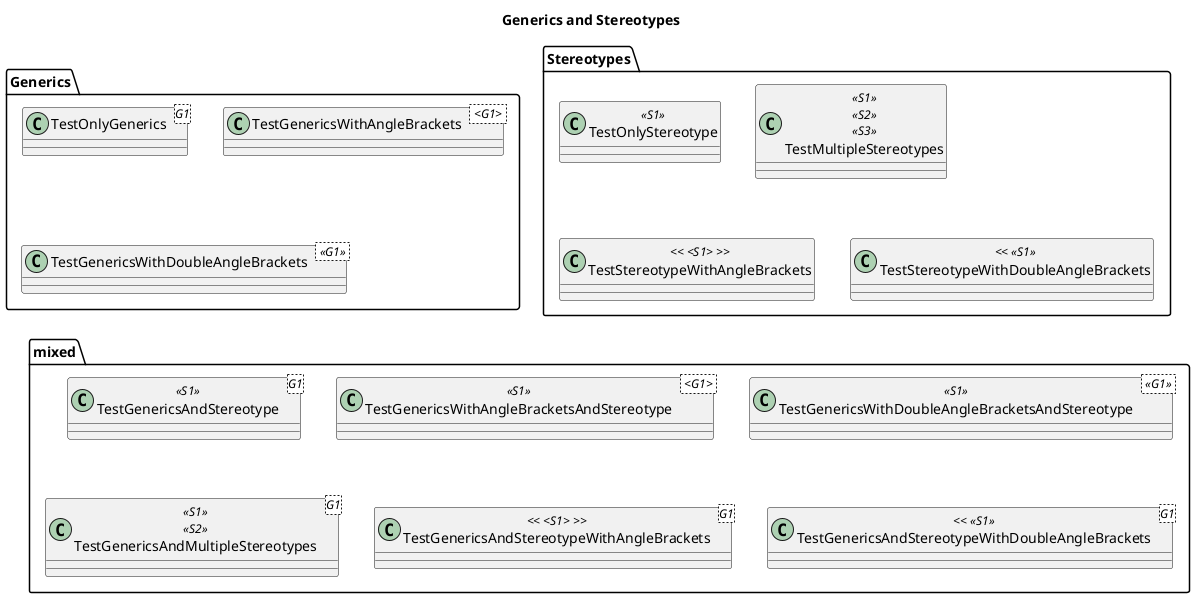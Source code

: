 @startuml
title Generics and Stereotypes

package Generics {
  class TestOnlyGenerics <G1>

'  class TestMultipleGenerics <G1> <G2> # Not supported
  class TestGenericsWithAngleBrackets < <G1> >
  class TestGenericsWithDoubleAngleBrackets < <<G1>> >
}

package Stereotypes {
  class TestOnlyStereotype <<S1>>

  class TestMultipleStereotypes <<S1>> <<S2>> <<S3>>
  class TestStereotypeWithAngleBrackets << <S1> >>
  class TestStereotypeWithDoubleAngleBrackets << <<S1>> >>
}

package mixed {
  class TestGenericsAndStereotype <G1> <<S1>>

'  class TestMultipleGenericsAndStereotype <G1> <G2> <<S1>> # Not supported
  class TestGenericsWithAngleBracketsAndStereotype < <G1> > <<S1>>
  class TestGenericsWithDoubleAngleBracketsAndStereotype < <<G1>> > <<S1>>

  class TestGenericsAndMultipleStereotypes <G1> <<S1>> <<S2>>
  class TestGenericsAndStereotypeWithAngleBrackets <G1> << <S1> >>
  class TestGenericsAndStereotypeWithDoubleAngleBrackets <G1> << <<S1>> >>
}
@enduml
